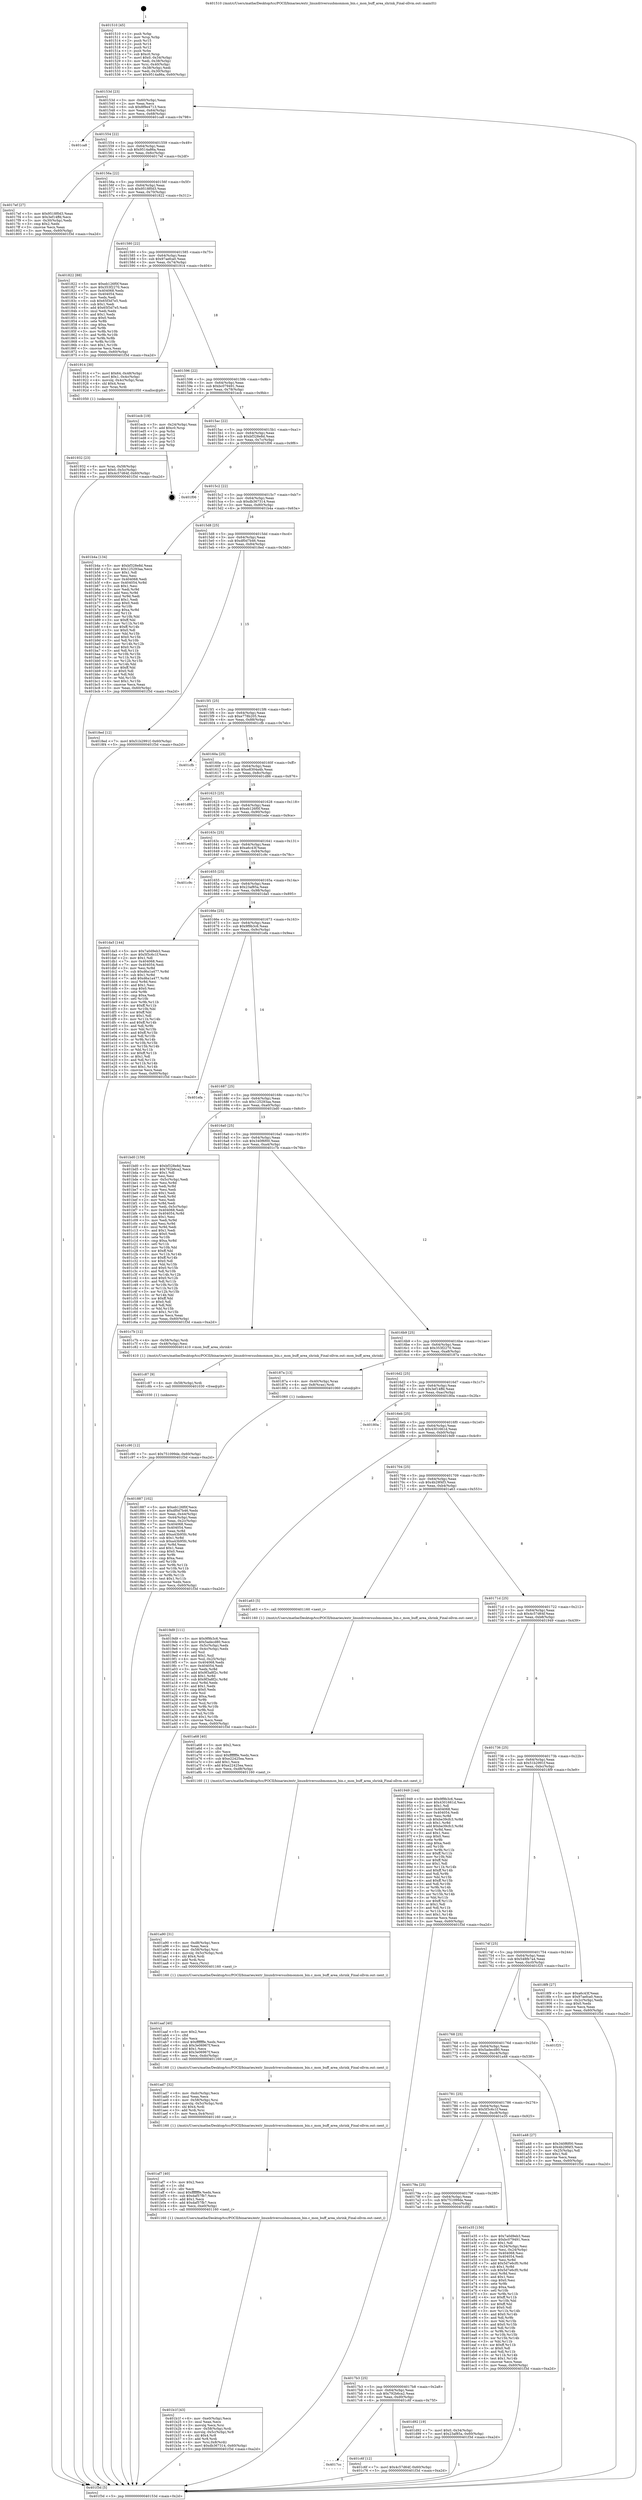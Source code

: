 digraph "0x401510" {
  label = "0x401510 (/mnt/c/Users/mathe/Desktop/tcc/POCII/binaries/extr_linuxdriversusbmonmon_bin.c_mon_buff_area_shrink_Final-ollvm.out::main(0))"
  labelloc = "t"
  node[shape=record]

  Entry [label="",width=0.3,height=0.3,shape=circle,fillcolor=black,style=filled]
  "0x40153d" [label="{
     0x40153d [23]\l
     | [instrs]\l
     &nbsp;&nbsp;0x40153d \<+3\>: mov -0x60(%rbp),%eax\l
     &nbsp;&nbsp;0x401540 \<+2\>: mov %eax,%ecx\l
     &nbsp;&nbsp;0x401542 \<+6\>: sub $0x8f9e4713,%ecx\l
     &nbsp;&nbsp;0x401548 \<+3\>: mov %eax,-0x64(%rbp)\l
     &nbsp;&nbsp;0x40154b \<+3\>: mov %ecx,-0x68(%rbp)\l
     &nbsp;&nbsp;0x40154e \<+6\>: je 0000000000401ca8 \<main+0x798\>\l
  }"]
  "0x401ca8" [label="{
     0x401ca8\l
  }", style=dashed]
  "0x401554" [label="{
     0x401554 [22]\l
     | [instrs]\l
     &nbsp;&nbsp;0x401554 \<+5\>: jmp 0000000000401559 \<main+0x49\>\l
     &nbsp;&nbsp;0x401559 \<+3\>: mov -0x64(%rbp),%eax\l
     &nbsp;&nbsp;0x40155c \<+5\>: sub $0x9514a86a,%eax\l
     &nbsp;&nbsp;0x401561 \<+3\>: mov %eax,-0x6c(%rbp)\l
     &nbsp;&nbsp;0x401564 \<+6\>: je 00000000004017ef \<main+0x2df\>\l
  }"]
  Exit [label="",width=0.3,height=0.3,shape=circle,fillcolor=black,style=filled,peripheries=2]
  "0x4017ef" [label="{
     0x4017ef [27]\l
     | [instrs]\l
     &nbsp;&nbsp;0x4017ef \<+5\>: mov $0x9518f0d3,%eax\l
     &nbsp;&nbsp;0x4017f4 \<+5\>: mov $0x3ef14ffd,%ecx\l
     &nbsp;&nbsp;0x4017f9 \<+3\>: mov -0x30(%rbp),%edx\l
     &nbsp;&nbsp;0x4017fc \<+3\>: cmp $0x2,%edx\l
     &nbsp;&nbsp;0x4017ff \<+3\>: cmovne %ecx,%eax\l
     &nbsp;&nbsp;0x401802 \<+3\>: mov %eax,-0x60(%rbp)\l
     &nbsp;&nbsp;0x401805 \<+5\>: jmp 0000000000401f3d \<main+0xa2d\>\l
  }"]
  "0x40156a" [label="{
     0x40156a [22]\l
     | [instrs]\l
     &nbsp;&nbsp;0x40156a \<+5\>: jmp 000000000040156f \<main+0x5f\>\l
     &nbsp;&nbsp;0x40156f \<+3\>: mov -0x64(%rbp),%eax\l
     &nbsp;&nbsp;0x401572 \<+5\>: sub $0x9518f0d3,%eax\l
     &nbsp;&nbsp;0x401577 \<+3\>: mov %eax,-0x70(%rbp)\l
     &nbsp;&nbsp;0x40157a \<+6\>: je 0000000000401822 \<main+0x312\>\l
  }"]
  "0x401f3d" [label="{
     0x401f3d [5]\l
     | [instrs]\l
     &nbsp;&nbsp;0x401f3d \<+5\>: jmp 000000000040153d \<main+0x2d\>\l
  }"]
  "0x401510" [label="{
     0x401510 [45]\l
     | [instrs]\l
     &nbsp;&nbsp;0x401510 \<+1\>: push %rbp\l
     &nbsp;&nbsp;0x401511 \<+3\>: mov %rsp,%rbp\l
     &nbsp;&nbsp;0x401514 \<+2\>: push %r15\l
     &nbsp;&nbsp;0x401516 \<+2\>: push %r14\l
     &nbsp;&nbsp;0x401518 \<+2\>: push %r12\l
     &nbsp;&nbsp;0x40151a \<+1\>: push %rbx\l
     &nbsp;&nbsp;0x40151b \<+7\>: sub $0xc0,%rsp\l
     &nbsp;&nbsp;0x401522 \<+7\>: movl $0x0,-0x34(%rbp)\l
     &nbsp;&nbsp;0x401529 \<+3\>: mov %edi,-0x38(%rbp)\l
     &nbsp;&nbsp;0x40152c \<+4\>: mov %rsi,-0x40(%rbp)\l
     &nbsp;&nbsp;0x401530 \<+3\>: mov -0x38(%rbp),%edi\l
     &nbsp;&nbsp;0x401533 \<+3\>: mov %edi,-0x30(%rbp)\l
     &nbsp;&nbsp;0x401536 \<+7\>: movl $0x9514a86a,-0x60(%rbp)\l
  }"]
  "0x401c90" [label="{
     0x401c90 [12]\l
     | [instrs]\l
     &nbsp;&nbsp;0x401c90 \<+7\>: movl $0x751099de,-0x60(%rbp)\l
     &nbsp;&nbsp;0x401c97 \<+5\>: jmp 0000000000401f3d \<main+0xa2d\>\l
  }"]
  "0x401822" [label="{
     0x401822 [88]\l
     | [instrs]\l
     &nbsp;&nbsp;0x401822 \<+5\>: mov $0xeb126f0f,%eax\l
     &nbsp;&nbsp;0x401827 \<+5\>: mov $0x353f2270,%ecx\l
     &nbsp;&nbsp;0x40182c \<+7\>: mov 0x404068,%edx\l
     &nbsp;&nbsp;0x401833 \<+7\>: mov 0x404054,%esi\l
     &nbsp;&nbsp;0x40183a \<+2\>: mov %edx,%edi\l
     &nbsp;&nbsp;0x40183c \<+6\>: sub $0x65f3d7e5,%edi\l
     &nbsp;&nbsp;0x401842 \<+3\>: sub $0x1,%edi\l
     &nbsp;&nbsp;0x401845 \<+6\>: add $0x65f3d7e5,%edi\l
     &nbsp;&nbsp;0x40184b \<+3\>: imul %edi,%edx\l
     &nbsp;&nbsp;0x40184e \<+3\>: and $0x1,%edx\l
     &nbsp;&nbsp;0x401851 \<+3\>: cmp $0x0,%edx\l
     &nbsp;&nbsp;0x401854 \<+4\>: sete %r8b\l
     &nbsp;&nbsp;0x401858 \<+3\>: cmp $0xa,%esi\l
     &nbsp;&nbsp;0x40185b \<+4\>: setl %r9b\l
     &nbsp;&nbsp;0x40185f \<+3\>: mov %r8b,%r10b\l
     &nbsp;&nbsp;0x401862 \<+3\>: and %r9b,%r10b\l
     &nbsp;&nbsp;0x401865 \<+3\>: xor %r9b,%r8b\l
     &nbsp;&nbsp;0x401868 \<+3\>: or %r8b,%r10b\l
     &nbsp;&nbsp;0x40186b \<+4\>: test $0x1,%r10b\l
     &nbsp;&nbsp;0x40186f \<+3\>: cmovne %ecx,%eax\l
     &nbsp;&nbsp;0x401872 \<+3\>: mov %eax,-0x60(%rbp)\l
     &nbsp;&nbsp;0x401875 \<+5\>: jmp 0000000000401f3d \<main+0xa2d\>\l
  }"]
  "0x401580" [label="{
     0x401580 [22]\l
     | [instrs]\l
     &nbsp;&nbsp;0x401580 \<+5\>: jmp 0000000000401585 \<main+0x75\>\l
     &nbsp;&nbsp;0x401585 \<+3\>: mov -0x64(%rbp),%eax\l
     &nbsp;&nbsp;0x401588 \<+5\>: sub $0x97aefca0,%eax\l
     &nbsp;&nbsp;0x40158d \<+3\>: mov %eax,-0x74(%rbp)\l
     &nbsp;&nbsp;0x401590 \<+6\>: je 0000000000401914 \<main+0x404\>\l
  }"]
  "0x401c87" [label="{
     0x401c87 [9]\l
     | [instrs]\l
     &nbsp;&nbsp;0x401c87 \<+4\>: mov -0x58(%rbp),%rdi\l
     &nbsp;&nbsp;0x401c8b \<+5\>: call 0000000000401030 \<free@plt\>\l
     | [calls]\l
     &nbsp;&nbsp;0x401030 \{1\} (unknown)\l
  }"]
  "0x401914" [label="{
     0x401914 [30]\l
     | [instrs]\l
     &nbsp;&nbsp;0x401914 \<+7\>: movl $0x64,-0x48(%rbp)\l
     &nbsp;&nbsp;0x40191b \<+7\>: movl $0x1,-0x4c(%rbp)\l
     &nbsp;&nbsp;0x401922 \<+4\>: movslq -0x4c(%rbp),%rax\l
     &nbsp;&nbsp;0x401926 \<+4\>: shl $0x4,%rax\l
     &nbsp;&nbsp;0x40192a \<+3\>: mov %rax,%rdi\l
     &nbsp;&nbsp;0x40192d \<+5\>: call 0000000000401050 \<malloc@plt\>\l
     | [calls]\l
     &nbsp;&nbsp;0x401050 \{1\} (unknown)\l
  }"]
  "0x401596" [label="{
     0x401596 [22]\l
     | [instrs]\l
     &nbsp;&nbsp;0x401596 \<+5\>: jmp 000000000040159b \<main+0x8b\>\l
     &nbsp;&nbsp;0x40159b \<+3\>: mov -0x64(%rbp),%eax\l
     &nbsp;&nbsp;0x40159e \<+5\>: sub $0xbc079491,%eax\l
     &nbsp;&nbsp;0x4015a3 \<+3\>: mov %eax,-0x78(%rbp)\l
     &nbsp;&nbsp;0x4015a6 \<+6\>: je 0000000000401ecb \<main+0x9bb\>\l
  }"]
  "0x4017cc" [label="{
     0x4017cc\l
  }", style=dashed]
  "0x401ecb" [label="{
     0x401ecb [19]\l
     | [instrs]\l
     &nbsp;&nbsp;0x401ecb \<+3\>: mov -0x24(%rbp),%eax\l
     &nbsp;&nbsp;0x401ece \<+7\>: add $0xc0,%rsp\l
     &nbsp;&nbsp;0x401ed5 \<+1\>: pop %rbx\l
     &nbsp;&nbsp;0x401ed6 \<+2\>: pop %r12\l
     &nbsp;&nbsp;0x401ed8 \<+2\>: pop %r14\l
     &nbsp;&nbsp;0x401eda \<+2\>: pop %r15\l
     &nbsp;&nbsp;0x401edc \<+1\>: pop %rbp\l
     &nbsp;&nbsp;0x401edd \<+1\>: ret\l
  }"]
  "0x4015ac" [label="{
     0x4015ac [22]\l
     | [instrs]\l
     &nbsp;&nbsp;0x4015ac \<+5\>: jmp 00000000004015b1 \<main+0xa1\>\l
     &nbsp;&nbsp;0x4015b1 \<+3\>: mov -0x64(%rbp),%eax\l
     &nbsp;&nbsp;0x4015b4 \<+5\>: sub $0xbf328e8d,%eax\l
     &nbsp;&nbsp;0x4015b9 \<+3\>: mov %eax,-0x7c(%rbp)\l
     &nbsp;&nbsp;0x4015bc \<+6\>: je 0000000000401f06 \<main+0x9f6\>\l
  }"]
  "0x401c6f" [label="{
     0x401c6f [12]\l
     | [instrs]\l
     &nbsp;&nbsp;0x401c6f \<+7\>: movl $0x4c57d64f,-0x60(%rbp)\l
     &nbsp;&nbsp;0x401c76 \<+5\>: jmp 0000000000401f3d \<main+0xa2d\>\l
  }"]
  "0x401f06" [label="{
     0x401f06\l
  }", style=dashed]
  "0x4015c2" [label="{
     0x4015c2 [22]\l
     | [instrs]\l
     &nbsp;&nbsp;0x4015c2 \<+5\>: jmp 00000000004015c7 \<main+0xb7\>\l
     &nbsp;&nbsp;0x4015c7 \<+3\>: mov -0x64(%rbp),%eax\l
     &nbsp;&nbsp;0x4015ca \<+5\>: sub $0xdb367314,%eax\l
     &nbsp;&nbsp;0x4015cf \<+3\>: mov %eax,-0x80(%rbp)\l
     &nbsp;&nbsp;0x4015d2 \<+6\>: je 0000000000401b4a \<main+0x63a\>\l
  }"]
  "0x4017b3" [label="{
     0x4017b3 [25]\l
     | [instrs]\l
     &nbsp;&nbsp;0x4017b3 \<+5\>: jmp 00000000004017b8 \<main+0x2a8\>\l
     &nbsp;&nbsp;0x4017b8 \<+3\>: mov -0x64(%rbp),%eax\l
     &nbsp;&nbsp;0x4017bb \<+5\>: sub $0x792b6ca2,%eax\l
     &nbsp;&nbsp;0x4017c0 \<+6\>: mov %eax,-0xd0(%rbp)\l
     &nbsp;&nbsp;0x4017c6 \<+6\>: je 0000000000401c6f \<main+0x75f\>\l
  }"]
  "0x401b4a" [label="{
     0x401b4a [134]\l
     | [instrs]\l
     &nbsp;&nbsp;0x401b4a \<+5\>: mov $0xbf328e8d,%eax\l
     &nbsp;&nbsp;0x401b4f \<+5\>: mov $0x125293aa,%ecx\l
     &nbsp;&nbsp;0x401b54 \<+2\>: mov $0x1,%dl\l
     &nbsp;&nbsp;0x401b56 \<+2\>: xor %esi,%esi\l
     &nbsp;&nbsp;0x401b58 \<+7\>: mov 0x404068,%edi\l
     &nbsp;&nbsp;0x401b5f \<+8\>: mov 0x404054,%r8d\l
     &nbsp;&nbsp;0x401b67 \<+3\>: sub $0x1,%esi\l
     &nbsp;&nbsp;0x401b6a \<+3\>: mov %edi,%r9d\l
     &nbsp;&nbsp;0x401b6d \<+3\>: add %esi,%r9d\l
     &nbsp;&nbsp;0x401b70 \<+4\>: imul %r9d,%edi\l
     &nbsp;&nbsp;0x401b74 \<+3\>: and $0x1,%edi\l
     &nbsp;&nbsp;0x401b77 \<+3\>: cmp $0x0,%edi\l
     &nbsp;&nbsp;0x401b7a \<+4\>: sete %r10b\l
     &nbsp;&nbsp;0x401b7e \<+4\>: cmp $0xa,%r8d\l
     &nbsp;&nbsp;0x401b82 \<+4\>: setl %r11b\l
     &nbsp;&nbsp;0x401b86 \<+3\>: mov %r10b,%bl\l
     &nbsp;&nbsp;0x401b89 \<+3\>: xor $0xff,%bl\l
     &nbsp;&nbsp;0x401b8c \<+3\>: mov %r11b,%r14b\l
     &nbsp;&nbsp;0x401b8f \<+4\>: xor $0xff,%r14b\l
     &nbsp;&nbsp;0x401b93 \<+3\>: xor $0x0,%dl\l
     &nbsp;&nbsp;0x401b96 \<+3\>: mov %bl,%r15b\l
     &nbsp;&nbsp;0x401b99 \<+4\>: and $0x0,%r15b\l
     &nbsp;&nbsp;0x401b9d \<+3\>: and %dl,%r10b\l
     &nbsp;&nbsp;0x401ba0 \<+3\>: mov %r14b,%r12b\l
     &nbsp;&nbsp;0x401ba3 \<+4\>: and $0x0,%r12b\l
     &nbsp;&nbsp;0x401ba7 \<+3\>: and %dl,%r11b\l
     &nbsp;&nbsp;0x401baa \<+3\>: or %r10b,%r15b\l
     &nbsp;&nbsp;0x401bad \<+3\>: or %r11b,%r12b\l
     &nbsp;&nbsp;0x401bb0 \<+3\>: xor %r12b,%r15b\l
     &nbsp;&nbsp;0x401bb3 \<+3\>: or %r14b,%bl\l
     &nbsp;&nbsp;0x401bb6 \<+3\>: xor $0xff,%bl\l
     &nbsp;&nbsp;0x401bb9 \<+3\>: or $0x0,%dl\l
     &nbsp;&nbsp;0x401bbc \<+2\>: and %dl,%bl\l
     &nbsp;&nbsp;0x401bbe \<+3\>: or %bl,%r15b\l
     &nbsp;&nbsp;0x401bc1 \<+4\>: test $0x1,%r15b\l
     &nbsp;&nbsp;0x401bc5 \<+3\>: cmovne %ecx,%eax\l
     &nbsp;&nbsp;0x401bc8 \<+3\>: mov %eax,-0x60(%rbp)\l
     &nbsp;&nbsp;0x401bcb \<+5\>: jmp 0000000000401f3d \<main+0xa2d\>\l
  }"]
  "0x4015d8" [label="{
     0x4015d8 [25]\l
     | [instrs]\l
     &nbsp;&nbsp;0x4015d8 \<+5\>: jmp 00000000004015dd \<main+0xcd\>\l
     &nbsp;&nbsp;0x4015dd \<+3\>: mov -0x64(%rbp),%eax\l
     &nbsp;&nbsp;0x4015e0 \<+5\>: sub $0xdf0d7b46,%eax\l
     &nbsp;&nbsp;0x4015e5 \<+6\>: mov %eax,-0x84(%rbp)\l
     &nbsp;&nbsp;0x4015eb \<+6\>: je 00000000004018ed \<main+0x3dd\>\l
  }"]
  "0x401d92" [label="{
     0x401d92 [19]\l
     | [instrs]\l
     &nbsp;&nbsp;0x401d92 \<+7\>: movl $0x0,-0x34(%rbp)\l
     &nbsp;&nbsp;0x401d99 \<+7\>: movl $0x23af85a,-0x60(%rbp)\l
     &nbsp;&nbsp;0x401da0 \<+5\>: jmp 0000000000401f3d \<main+0xa2d\>\l
  }"]
  "0x4018ed" [label="{
     0x4018ed [12]\l
     | [instrs]\l
     &nbsp;&nbsp;0x4018ed \<+7\>: movl $0x51b2991f,-0x60(%rbp)\l
     &nbsp;&nbsp;0x4018f4 \<+5\>: jmp 0000000000401f3d \<main+0xa2d\>\l
  }"]
  "0x4015f1" [label="{
     0x4015f1 [25]\l
     | [instrs]\l
     &nbsp;&nbsp;0x4015f1 \<+5\>: jmp 00000000004015f6 \<main+0xe6\>\l
     &nbsp;&nbsp;0x4015f6 \<+3\>: mov -0x64(%rbp),%eax\l
     &nbsp;&nbsp;0x4015f9 \<+5\>: sub $0xe778b205,%eax\l
     &nbsp;&nbsp;0x4015fe \<+6\>: mov %eax,-0x88(%rbp)\l
     &nbsp;&nbsp;0x401604 \<+6\>: je 0000000000401cfb \<main+0x7eb\>\l
  }"]
  "0x40179a" [label="{
     0x40179a [25]\l
     | [instrs]\l
     &nbsp;&nbsp;0x40179a \<+5\>: jmp 000000000040179f \<main+0x28f\>\l
     &nbsp;&nbsp;0x40179f \<+3\>: mov -0x64(%rbp),%eax\l
     &nbsp;&nbsp;0x4017a2 \<+5\>: sub $0x751099de,%eax\l
     &nbsp;&nbsp;0x4017a7 \<+6\>: mov %eax,-0xcc(%rbp)\l
     &nbsp;&nbsp;0x4017ad \<+6\>: je 0000000000401d92 \<main+0x882\>\l
  }"]
  "0x401cfb" [label="{
     0x401cfb\l
  }", style=dashed]
  "0x40160a" [label="{
     0x40160a [25]\l
     | [instrs]\l
     &nbsp;&nbsp;0x40160a \<+5\>: jmp 000000000040160f \<main+0xff\>\l
     &nbsp;&nbsp;0x40160f \<+3\>: mov -0x64(%rbp),%eax\l
     &nbsp;&nbsp;0x401612 \<+5\>: sub $0xe8304a4b,%eax\l
     &nbsp;&nbsp;0x401617 \<+6\>: mov %eax,-0x8c(%rbp)\l
     &nbsp;&nbsp;0x40161d \<+6\>: je 0000000000401d86 \<main+0x876\>\l
  }"]
  "0x401e35" [label="{
     0x401e35 [150]\l
     | [instrs]\l
     &nbsp;&nbsp;0x401e35 \<+5\>: mov $0x7a0d9eb3,%eax\l
     &nbsp;&nbsp;0x401e3a \<+5\>: mov $0xbc079491,%ecx\l
     &nbsp;&nbsp;0x401e3f \<+2\>: mov $0x1,%dl\l
     &nbsp;&nbsp;0x401e41 \<+3\>: mov -0x34(%rbp),%esi\l
     &nbsp;&nbsp;0x401e44 \<+3\>: mov %esi,-0x24(%rbp)\l
     &nbsp;&nbsp;0x401e47 \<+7\>: mov 0x404068,%esi\l
     &nbsp;&nbsp;0x401e4e \<+7\>: mov 0x404054,%edi\l
     &nbsp;&nbsp;0x401e55 \<+3\>: mov %esi,%r8d\l
     &nbsp;&nbsp;0x401e58 \<+7\>: add $0x5d7e6cf0,%r8d\l
     &nbsp;&nbsp;0x401e5f \<+4\>: sub $0x1,%r8d\l
     &nbsp;&nbsp;0x401e63 \<+7\>: sub $0x5d7e6cf0,%r8d\l
     &nbsp;&nbsp;0x401e6a \<+4\>: imul %r8d,%esi\l
     &nbsp;&nbsp;0x401e6e \<+3\>: and $0x1,%esi\l
     &nbsp;&nbsp;0x401e71 \<+3\>: cmp $0x0,%esi\l
     &nbsp;&nbsp;0x401e74 \<+4\>: sete %r9b\l
     &nbsp;&nbsp;0x401e78 \<+3\>: cmp $0xa,%edi\l
     &nbsp;&nbsp;0x401e7b \<+4\>: setl %r10b\l
     &nbsp;&nbsp;0x401e7f \<+3\>: mov %r9b,%r11b\l
     &nbsp;&nbsp;0x401e82 \<+4\>: xor $0xff,%r11b\l
     &nbsp;&nbsp;0x401e86 \<+3\>: mov %r10b,%bl\l
     &nbsp;&nbsp;0x401e89 \<+3\>: xor $0xff,%bl\l
     &nbsp;&nbsp;0x401e8c \<+3\>: xor $0x0,%dl\l
     &nbsp;&nbsp;0x401e8f \<+3\>: mov %r11b,%r14b\l
     &nbsp;&nbsp;0x401e92 \<+4\>: and $0x0,%r14b\l
     &nbsp;&nbsp;0x401e96 \<+3\>: and %dl,%r9b\l
     &nbsp;&nbsp;0x401e99 \<+3\>: mov %bl,%r15b\l
     &nbsp;&nbsp;0x401e9c \<+4\>: and $0x0,%r15b\l
     &nbsp;&nbsp;0x401ea0 \<+3\>: and %dl,%r10b\l
     &nbsp;&nbsp;0x401ea3 \<+3\>: or %r9b,%r14b\l
     &nbsp;&nbsp;0x401ea6 \<+3\>: or %r10b,%r15b\l
     &nbsp;&nbsp;0x401ea9 \<+3\>: xor %r15b,%r14b\l
     &nbsp;&nbsp;0x401eac \<+3\>: or %bl,%r11b\l
     &nbsp;&nbsp;0x401eaf \<+4\>: xor $0xff,%r11b\l
     &nbsp;&nbsp;0x401eb3 \<+3\>: or $0x0,%dl\l
     &nbsp;&nbsp;0x401eb6 \<+3\>: and %dl,%r11b\l
     &nbsp;&nbsp;0x401eb9 \<+3\>: or %r11b,%r14b\l
     &nbsp;&nbsp;0x401ebc \<+4\>: test $0x1,%r14b\l
     &nbsp;&nbsp;0x401ec0 \<+3\>: cmovne %ecx,%eax\l
     &nbsp;&nbsp;0x401ec3 \<+3\>: mov %eax,-0x60(%rbp)\l
     &nbsp;&nbsp;0x401ec6 \<+5\>: jmp 0000000000401f3d \<main+0xa2d\>\l
  }"]
  "0x401d86" [label="{
     0x401d86\l
  }", style=dashed]
  "0x401623" [label="{
     0x401623 [25]\l
     | [instrs]\l
     &nbsp;&nbsp;0x401623 \<+5\>: jmp 0000000000401628 \<main+0x118\>\l
     &nbsp;&nbsp;0x401628 \<+3\>: mov -0x64(%rbp),%eax\l
     &nbsp;&nbsp;0x40162b \<+5\>: sub $0xeb126f0f,%eax\l
     &nbsp;&nbsp;0x401630 \<+6\>: mov %eax,-0x90(%rbp)\l
     &nbsp;&nbsp;0x401636 \<+6\>: je 0000000000401ede \<main+0x9ce\>\l
  }"]
  "0x401b1f" [label="{
     0x401b1f [43]\l
     | [instrs]\l
     &nbsp;&nbsp;0x401b1f \<+6\>: mov -0xe0(%rbp),%ecx\l
     &nbsp;&nbsp;0x401b25 \<+3\>: imul %eax,%ecx\l
     &nbsp;&nbsp;0x401b28 \<+3\>: movslq %ecx,%rsi\l
     &nbsp;&nbsp;0x401b2b \<+4\>: mov -0x58(%rbp),%rdi\l
     &nbsp;&nbsp;0x401b2f \<+4\>: movslq -0x5c(%rbp),%r8\l
     &nbsp;&nbsp;0x401b33 \<+4\>: shl $0x4,%r8\l
     &nbsp;&nbsp;0x401b37 \<+3\>: add %r8,%rdi\l
     &nbsp;&nbsp;0x401b3a \<+4\>: mov %rsi,0x8(%rdi)\l
     &nbsp;&nbsp;0x401b3e \<+7\>: movl $0xdb367314,-0x60(%rbp)\l
     &nbsp;&nbsp;0x401b45 \<+5\>: jmp 0000000000401f3d \<main+0xa2d\>\l
  }"]
  "0x401ede" [label="{
     0x401ede\l
  }", style=dashed]
  "0x40163c" [label="{
     0x40163c [25]\l
     | [instrs]\l
     &nbsp;&nbsp;0x40163c \<+5\>: jmp 0000000000401641 \<main+0x131\>\l
     &nbsp;&nbsp;0x401641 \<+3\>: mov -0x64(%rbp),%eax\l
     &nbsp;&nbsp;0x401644 \<+5\>: sub $0xa6c43f,%eax\l
     &nbsp;&nbsp;0x401649 \<+6\>: mov %eax,-0x94(%rbp)\l
     &nbsp;&nbsp;0x40164f \<+6\>: je 0000000000401c9c \<main+0x78c\>\l
  }"]
  "0x401af7" [label="{
     0x401af7 [40]\l
     | [instrs]\l
     &nbsp;&nbsp;0x401af7 \<+5\>: mov $0x2,%ecx\l
     &nbsp;&nbsp;0x401afc \<+1\>: cltd\l
     &nbsp;&nbsp;0x401afd \<+2\>: idiv %ecx\l
     &nbsp;&nbsp;0x401aff \<+6\>: imul $0xfffffffe,%edx,%ecx\l
     &nbsp;&nbsp;0x401b05 \<+6\>: sub $0xdaf57fb7,%ecx\l
     &nbsp;&nbsp;0x401b0b \<+3\>: add $0x1,%ecx\l
     &nbsp;&nbsp;0x401b0e \<+6\>: add $0xdaf57fb7,%ecx\l
     &nbsp;&nbsp;0x401b14 \<+6\>: mov %ecx,-0xe0(%rbp)\l
     &nbsp;&nbsp;0x401b1a \<+5\>: call 0000000000401160 \<next_i\>\l
     | [calls]\l
     &nbsp;&nbsp;0x401160 \{1\} (/mnt/c/Users/mathe/Desktop/tcc/POCII/binaries/extr_linuxdriversusbmonmon_bin.c_mon_buff_area_shrink_Final-ollvm.out::next_i)\l
  }"]
  "0x401c9c" [label="{
     0x401c9c\l
  }", style=dashed]
  "0x401655" [label="{
     0x401655 [25]\l
     | [instrs]\l
     &nbsp;&nbsp;0x401655 \<+5\>: jmp 000000000040165a \<main+0x14a\>\l
     &nbsp;&nbsp;0x40165a \<+3\>: mov -0x64(%rbp),%eax\l
     &nbsp;&nbsp;0x40165d \<+5\>: sub $0x23af85a,%eax\l
     &nbsp;&nbsp;0x401662 \<+6\>: mov %eax,-0x98(%rbp)\l
     &nbsp;&nbsp;0x401668 \<+6\>: je 0000000000401da5 \<main+0x895\>\l
  }"]
  "0x401ad7" [label="{
     0x401ad7 [32]\l
     | [instrs]\l
     &nbsp;&nbsp;0x401ad7 \<+6\>: mov -0xdc(%rbp),%ecx\l
     &nbsp;&nbsp;0x401add \<+3\>: imul %eax,%ecx\l
     &nbsp;&nbsp;0x401ae0 \<+4\>: mov -0x58(%rbp),%rsi\l
     &nbsp;&nbsp;0x401ae4 \<+4\>: movslq -0x5c(%rbp),%rdi\l
     &nbsp;&nbsp;0x401ae8 \<+4\>: shl $0x4,%rdi\l
     &nbsp;&nbsp;0x401aec \<+3\>: add %rdi,%rsi\l
     &nbsp;&nbsp;0x401aef \<+3\>: mov %ecx,0x4(%rsi)\l
     &nbsp;&nbsp;0x401af2 \<+5\>: call 0000000000401160 \<next_i\>\l
     | [calls]\l
     &nbsp;&nbsp;0x401160 \{1\} (/mnt/c/Users/mathe/Desktop/tcc/POCII/binaries/extr_linuxdriversusbmonmon_bin.c_mon_buff_area_shrink_Final-ollvm.out::next_i)\l
  }"]
  "0x401da5" [label="{
     0x401da5 [144]\l
     | [instrs]\l
     &nbsp;&nbsp;0x401da5 \<+5\>: mov $0x7a0d9eb3,%eax\l
     &nbsp;&nbsp;0x401daa \<+5\>: mov $0x5f3c6c1f,%ecx\l
     &nbsp;&nbsp;0x401daf \<+2\>: mov $0x1,%dl\l
     &nbsp;&nbsp;0x401db1 \<+7\>: mov 0x404068,%esi\l
     &nbsp;&nbsp;0x401db8 \<+7\>: mov 0x404054,%edi\l
     &nbsp;&nbsp;0x401dbf \<+3\>: mov %esi,%r8d\l
     &nbsp;&nbsp;0x401dc2 \<+7\>: sub $0xd6a1a477,%r8d\l
     &nbsp;&nbsp;0x401dc9 \<+4\>: sub $0x1,%r8d\l
     &nbsp;&nbsp;0x401dcd \<+7\>: add $0xd6a1a477,%r8d\l
     &nbsp;&nbsp;0x401dd4 \<+4\>: imul %r8d,%esi\l
     &nbsp;&nbsp;0x401dd8 \<+3\>: and $0x1,%esi\l
     &nbsp;&nbsp;0x401ddb \<+3\>: cmp $0x0,%esi\l
     &nbsp;&nbsp;0x401dde \<+4\>: sete %r9b\l
     &nbsp;&nbsp;0x401de2 \<+3\>: cmp $0xa,%edi\l
     &nbsp;&nbsp;0x401de5 \<+4\>: setl %r10b\l
     &nbsp;&nbsp;0x401de9 \<+3\>: mov %r9b,%r11b\l
     &nbsp;&nbsp;0x401dec \<+4\>: xor $0xff,%r11b\l
     &nbsp;&nbsp;0x401df0 \<+3\>: mov %r10b,%bl\l
     &nbsp;&nbsp;0x401df3 \<+3\>: xor $0xff,%bl\l
     &nbsp;&nbsp;0x401df6 \<+3\>: xor $0x1,%dl\l
     &nbsp;&nbsp;0x401df9 \<+3\>: mov %r11b,%r14b\l
     &nbsp;&nbsp;0x401dfc \<+4\>: and $0xff,%r14b\l
     &nbsp;&nbsp;0x401e00 \<+3\>: and %dl,%r9b\l
     &nbsp;&nbsp;0x401e03 \<+3\>: mov %bl,%r15b\l
     &nbsp;&nbsp;0x401e06 \<+4\>: and $0xff,%r15b\l
     &nbsp;&nbsp;0x401e0a \<+3\>: and %dl,%r10b\l
     &nbsp;&nbsp;0x401e0d \<+3\>: or %r9b,%r14b\l
     &nbsp;&nbsp;0x401e10 \<+3\>: or %r10b,%r15b\l
     &nbsp;&nbsp;0x401e13 \<+3\>: xor %r15b,%r14b\l
     &nbsp;&nbsp;0x401e16 \<+3\>: or %bl,%r11b\l
     &nbsp;&nbsp;0x401e19 \<+4\>: xor $0xff,%r11b\l
     &nbsp;&nbsp;0x401e1d \<+3\>: or $0x1,%dl\l
     &nbsp;&nbsp;0x401e20 \<+3\>: and %dl,%r11b\l
     &nbsp;&nbsp;0x401e23 \<+3\>: or %r11b,%r14b\l
     &nbsp;&nbsp;0x401e26 \<+4\>: test $0x1,%r14b\l
     &nbsp;&nbsp;0x401e2a \<+3\>: cmovne %ecx,%eax\l
     &nbsp;&nbsp;0x401e2d \<+3\>: mov %eax,-0x60(%rbp)\l
     &nbsp;&nbsp;0x401e30 \<+5\>: jmp 0000000000401f3d \<main+0xa2d\>\l
  }"]
  "0x40166e" [label="{
     0x40166e [25]\l
     | [instrs]\l
     &nbsp;&nbsp;0x40166e \<+5\>: jmp 0000000000401673 \<main+0x163\>\l
     &nbsp;&nbsp;0x401673 \<+3\>: mov -0x64(%rbp),%eax\l
     &nbsp;&nbsp;0x401676 \<+5\>: sub $0x9f9b3c6,%eax\l
     &nbsp;&nbsp;0x40167b \<+6\>: mov %eax,-0x9c(%rbp)\l
     &nbsp;&nbsp;0x401681 \<+6\>: je 0000000000401efa \<main+0x9ea\>\l
  }"]
  "0x401aaf" [label="{
     0x401aaf [40]\l
     | [instrs]\l
     &nbsp;&nbsp;0x401aaf \<+5\>: mov $0x2,%ecx\l
     &nbsp;&nbsp;0x401ab4 \<+1\>: cltd\l
     &nbsp;&nbsp;0x401ab5 \<+2\>: idiv %ecx\l
     &nbsp;&nbsp;0x401ab7 \<+6\>: imul $0xfffffffe,%edx,%ecx\l
     &nbsp;&nbsp;0x401abd \<+6\>: sub $0x3e06967f,%ecx\l
     &nbsp;&nbsp;0x401ac3 \<+3\>: add $0x1,%ecx\l
     &nbsp;&nbsp;0x401ac6 \<+6\>: add $0x3e06967f,%ecx\l
     &nbsp;&nbsp;0x401acc \<+6\>: mov %ecx,-0xdc(%rbp)\l
     &nbsp;&nbsp;0x401ad2 \<+5\>: call 0000000000401160 \<next_i\>\l
     | [calls]\l
     &nbsp;&nbsp;0x401160 \{1\} (/mnt/c/Users/mathe/Desktop/tcc/POCII/binaries/extr_linuxdriversusbmonmon_bin.c_mon_buff_area_shrink_Final-ollvm.out::next_i)\l
  }"]
  "0x401efa" [label="{
     0x401efa\l
  }", style=dashed]
  "0x401687" [label="{
     0x401687 [25]\l
     | [instrs]\l
     &nbsp;&nbsp;0x401687 \<+5\>: jmp 000000000040168c \<main+0x17c\>\l
     &nbsp;&nbsp;0x40168c \<+3\>: mov -0x64(%rbp),%eax\l
     &nbsp;&nbsp;0x40168f \<+5\>: sub $0x125293aa,%eax\l
     &nbsp;&nbsp;0x401694 \<+6\>: mov %eax,-0xa0(%rbp)\l
     &nbsp;&nbsp;0x40169a \<+6\>: je 0000000000401bd0 \<main+0x6c0\>\l
  }"]
  "0x401a90" [label="{
     0x401a90 [31]\l
     | [instrs]\l
     &nbsp;&nbsp;0x401a90 \<+6\>: mov -0xd8(%rbp),%ecx\l
     &nbsp;&nbsp;0x401a96 \<+3\>: imul %eax,%ecx\l
     &nbsp;&nbsp;0x401a99 \<+4\>: mov -0x58(%rbp),%rsi\l
     &nbsp;&nbsp;0x401a9d \<+4\>: movslq -0x5c(%rbp),%rdi\l
     &nbsp;&nbsp;0x401aa1 \<+4\>: shl $0x4,%rdi\l
     &nbsp;&nbsp;0x401aa5 \<+3\>: add %rdi,%rsi\l
     &nbsp;&nbsp;0x401aa8 \<+2\>: mov %ecx,(%rsi)\l
     &nbsp;&nbsp;0x401aaa \<+5\>: call 0000000000401160 \<next_i\>\l
     | [calls]\l
     &nbsp;&nbsp;0x401160 \{1\} (/mnt/c/Users/mathe/Desktop/tcc/POCII/binaries/extr_linuxdriversusbmonmon_bin.c_mon_buff_area_shrink_Final-ollvm.out::next_i)\l
  }"]
  "0x401bd0" [label="{
     0x401bd0 [159]\l
     | [instrs]\l
     &nbsp;&nbsp;0x401bd0 \<+5\>: mov $0xbf328e8d,%eax\l
     &nbsp;&nbsp;0x401bd5 \<+5\>: mov $0x792b6ca2,%ecx\l
     &nbsp;&nbsp;0x401bda \<+2\>: mov $0x1,%dl\l
     &nbsp;&nbsp;0x401bdc \<+2\>: xor %esi,%esi\l
     &nbsp;&nbsp;0x401bde \<+3\>: mov -0x5c(%rbp),%edi\l
     &nbsp;&nbsp;0x401be1 \<+3\>: mov %esi,%r8d\l
     &nbsp;&nbsp;0x401be4 \<+3\>: sub %edi,%r8d\l
     &nbsp;&nbsp;0x401be7 \<+2\>: mov %esi,%edi\l
     &nbsp;&nbsp;0x401be9 \<+3\>: sub $0x1,%edi\l
     &nbsp;&nbsp;0x401bec \<+3\>: add %edi,%r8d\l
     &nbsp;&nbsp;0x401bef \<+2\>: mov %esi,%edi\l
     &nbsp;&nbsp;0x401bf1 \<+3\>: sub %r8d,%edi\l
     &nbsp;&nbsp;0x401bf4 \<+3\>: mov %edi,-0x5c(%rbp)\l
     &nbsp;&nbsp;0x401bf7 \<+7\>: mov 0x404068,%edi\l
     &nbsp;&nbsp;0x401bfe \<+8\>: mov 0x404054,%r8d\l
     &nbsp;&nbsp;0x401c06 \<+3\>: sub $0x1,%esi\l
     &nbsp;&nbsp;0x401c09 \<+3\>: mov %edi,%r9d\l
     &nbsp;&nbsp;0x401c0c \<+3\>: add %esi,%r9d\l
     &nbsp;&nbsp;0x401c0f \<+4\>: imul %r9d,%edi\l
     &nbsp;&nbsp;0x401c13 \<+3\>: and $0x1,%edi\l
     &nbsp;&nbsp;0x401c16 \<+3\>: cmp $0x0,%edi\l
     &nbsp;&nbsp;0x401c19 \<+4\>: sete %r10b\l
     &nbsp;&nbsp;0x401c1d \<+4\>: cmp $0xa,%r8d\l
     &nbsp;&nbsp;0x401c21 \<+4\>: setl %r11b\l
     &nbsp;&nbsp;0x401c25 \<+3\>: mov %r10b,%bl\l
     &nbsp;&nbsp;0x401c28 \<+3\>: xor $0xff,%bl\l
     &nbsp;&nbsp;0x401c2b \<+3\>: mov %r11b,%r14b\l
     &nbsp;&nbsp;0x401c2e \<+4\>: xor $0xff,%r14b\l
     &nbsp;&nbsp;0x401c32 \<+3\>: xor $0x0,%dl\l
     &nbsp;&nbsp;0x401c35 \<+3\>: mov %bl,%r15b\l
     &nbsp;&nbsp;0x401c38 \<+4\>: and $0x0,%r15b\l
     &nbsp;&nbsp;0x401c3c \<+3\>: and %dl,%r10b\l
     &nbsp;&nbsp;0x401c3f \<+3\>: mov %r14b,%r12b\l
     &nbsp;&nbsp;0x401c42 \<+4\>: and $0x0,%r12b\l
     &nbsp;&nbsp;0x401c46 \<+3\>: and %dl,%r11b\l
     &nbsp;&nbsp;0x401c49 \<+3\>: or %r10b,%r15b\l
     &nbsp;&nbsp;0x401c4c \<+3\>: or %r11b,%r12b\l
     &nbsp;&nbsp;0x401c4f \<+3\>: xor %r12b,%r15b\l
     &nbsp;&nbsp;0x401c52 \<+3\>: or %r14b,%bl\l
     &nbsp;&nbsp;0x401c55 \<+3\>: xor $0xff,%bl\l
     &nbsp;&nbsp;0x401c58 \<+3\>: or $0x0,%dl\l
     &nbsp;&nbsp;0x401c5b \<+2\>: and %dl,%bl\l
     &nbsp;&nbsp;0x401c5d \<+3\>: or %bl,%r15b\l
     &nbsp;&nbsp;0x401c60 \<+4\>: test $0x1,%r15b\l
     &nbsp;&nbsp;0x401c64 \<+3\>: cmovne %ecx,%eax\l
     &nbsp;&nbsp;0x401c67 \<+3\>: mov %eax,-0x60(%rbp)\l
     &nbsp;&nbsp;0x401c6a \<+5\>: jmp 0000000000401f3d \<main+0xa2d\>\l
  }"]
  "0x4016a0" [label="{
     0x4016a0 [25]\l
     | [instrs]\l
     &nbsp;&nbsp;0x4016a0 \<+5\>: jmp 00000000004016a5 \<main+0x195\>\l
     &nbsp;&nbsp;0x4016a5 \<+3\>: mov -0x64(%rbp),%eax\l
     &nbsp;&nbsp;0x4016a8 \<+5\>: sub $0x340f6f00,%eax\l
     &nbsp;&nbsp;0x4016ad \<+6\>: mov %eax,-0xa4(%rbp)\l
     &nbsp;&nbsp;0x4016b3 \<+6\>: je 0000000000401c7b \<main+0x76b\>\l
  }"]
  "0x401a68" [label="{
     0x401a68 [40]\l
     | [instrs]\l
     &nbsp;&nbsp;0x401a68 \<+5\>: mov $0x2,%ecx\l
     &nbsp;&nbsp;0x401a6d \<+1\>: cltd\l
     &nbsp;&nbsp;0x401a6e \<+2\>: idiv %ecx\l
     &nbsp;&nbsp;0x401a70 \<+6\>: imul $0xfffffffe,%edx,%ecx\l
     &nbsp;&nbsp;0x401a76 \<+6\>: sub $0xe22425ea,%ecx\l
     &nbsp;&nbsp;0x401a7c \<+3\>: add $0x1,%ecx\l
     &nbsp;&nbsp;0x401a7f \<+6\>: add $0xe22425ea,%ecx\l
     &nbsp;&nbsp;0x401a85 \<+6\>: mov %ecx,-0xd8(%rbp)\l
     &nbsp;&nbsp;0x401a8b \<+5\>: call 0000000000401160 \<next_i\>\l
     | [calls]\l
     &nbsp;&nbsp;0x401160 \{1\} (/mnt/c/Users/mathe/Desktop/tcc/POCII/binaries/extr_linuxdriversusbmonmon_bin.c_mon_buff_area_shrink_Final-ollvm.out::next_i)\l
  }"]
  "0x401c7b" [label="{
     0x401c7b [12]\l
     | [instrs]\l
     &nbsp;&nbsp;0x401c7b \<+4\>: mov -0x58(%rbp),%rdi\l
     &nbsp;&nbsp;0x401c7f \<+3\>: mov -0x48(%rbp),%esi\l
     &nbsp;&nbsp;0x401c82 \<+5\>: call 0000000000401410 \<mon_buff_area_shrink\>\l
     | [calls]\l
     &nbsp;&nbsp;0x401410 \{1\} (/mnt/c/Users/mathe/Desktop/tcc/POCII/binaries/extr_linuxdriversusbmonmon_bin.c_mon_buff_area_shrink_Final-ollvm.out::mon_buff_area_shrink)\l
  }"]
  "0x4016b9" [label="{
     0x4016b9 [25]\l
     | [instrs]\l
     &nbsp;&nbsp;0x4016b9 \<+5\>: jmp 00000000004016be \<main+0x1ae\>\l
     &nbsp;&nbsp;0x4016be \<+3\>: mov -0x64(%rbp),%eax\l
     &nbsp;&nbsp;0x4016c1 \<+5\>: sub $0x353f2270,%eax\l
     &nbsp;&nbsp;0x4016c6 \<+6\>: mov %eax,-0xa8(%rbp)\l
     &nbsp;&nbsp;0x4016cc \<+6\>: je 000000000040187a \<main+0x36a\>\l
  }"]
  "0x401781" [label="{
     0x401781 [25]\l
     | [instrs]\l
     &nbsp;&nbsp;0x401781 \<+5\>: jmp 0000000000401786 \<main+0x276\>\l
     &nbsp;&nbsp;0x401786 \<+3\>: mov -0x64(%rbp),%eax\l
     &nbsp;&nbsp;0x401789 \<+5\>: sub $0x5f3c6c1f,%eax\l
     &nbsp;&nbsp;0x40178e \<+6\>: mov %eax,-0xc8(%rbp)\l
     &nbsp;&nbsp;0x401794 \<+6\>: je 0000000000401e35 \<main+0x925\>\l
  }"]
  "0x40187a" [label="{
     0x40187a [13]\l
     | [instrs]\l
     &nbsp;&nbsp;0x40187a \<+4\>: mov -0x40(%rbp),%rax\l
     &nbsp;&nbsp;0x40187e \<+4\>: mov 0x8(%rax),%rdi\l
     &nbsp;&nbsp;0x401882 \<+5\>: call 0000000000401060 \<atoi@plt\>\l
     | [calls]\l
     &nbsp;&nbsp;0x401060 \{1\} (unknown)\l
  }"]
  "0x4016d2" [label="{
     0x4016d2 [25]\l
     | [instrs]\l
     &nbsp;&nbsp;0x4016d2 \<+5\>: jmp 00000000004016d7 \<main+0x1c7\>\l
     &nbsp;&nbsp;0x4016d7 \<+3\>: mov -0x64(%rbp),%eax\l
     &nbsp;&nbsp;0x4016da \<+5\>: sub $0x3ef14ffd,%eax\l
     &nbsp;&nbsp;0x4016df \<+6\>: mov %eax,-0xac(%rbp)\l
     &nbsp;&nbsp;0x4016e5 \<+6\>: je 000000000040180a \<main+0x2fa\>\l
  }"]
  "0x401887" [label="{
     0x401887 [102]\l
     | [instrs]\l
     &nbsp;&nbsp;0x401887 \<+5\>: mov $0xeb126f0f,%ecx\l
     &nbsp;&nbsp;0x40188c \<+5\>: mov $0xdf0d7b46,%edx\l
     &nbsp;&nbsp;0x401891 \<+3\>: mov %eax,-0x44(%rbp)\l
     &nbsp;&nbsp;0x401894 \<+3\>: mov -0x44(%rbp),%eax\l
     &nbsp;&nbsp;0x401897 \<+3\>: mov %eax,-0x2c(%rbp)\l
     &nbsp;&nbsp;0x40189a \<+7\>: mov 0x404068,%eax\l
     &nbsp;&nbsp;0x4018a1 \<+7\>: mov 0x404054,%esi\l
     &nbsp;&nbsp;0x4018a8 \<+3\>: mov %eax,%r8d\l
     &nbsp;&nbsp;0x4018ab \<+7\>: add $0xa43b95fc,%r8d\l
     &nbsp;&nbsp;0x4018b2 \<+4\>: sub $0x1,%r8d\l
     &nbsp;&nbsp;0x4018b6 \<+7\>: sub $0xa43b95fc,%r8d\l
     &nbsp;&nbsp;0x4018bd \<+4\>: imul %r8d,%eax\l
     &nbsp;&nbsp;0x4018c1 \<+3\>: and $0x1,%eax\l
     &nbsp;&nbsp;0x4018c4 \<+3\>: cmp $0x0,%eax\l
     &nbsp;&nbsp;0x4018c7 \<+4\>: sete %r9b\l
     &nbsp;&nbsp;0x4018cb \<+3\>: cmp $0xa,%esi\l
     &nbsp;&nbsp;0x4018ce \<+4\>: setl %r10b\l
     &nbsp;&nbsp;0x4018d2 \<+3\>: mov %r9b,%r11b\l
     &nbsp;&nbsp;0x4018d5 \<+3\>: and %r10b,%r11b\l
     &nbsp;&nbsp;0x4018d8 \<+3\>: xor %r10b,%r9b\l
     &nbsp;&nbsp;0x4018db \<+3\>: or %r9b,%r11b\l
     &nbsp;&nbsp;0x4018de \<+4\>: test $0x1,%r11b\l
     &nbsp;&nbsp;0x4018e2 \<+3\>: cmovne %edx,%ecx\l
     &nbsp;&nbsp;0x4018e5 \<+3\>: mov %ecx,-0x60(%rbp)\l
     &nbsp;&nbsp;0x4018e8 \<+5\>: jmp 0000000000401f3d \<main+0xa2d\>\l
  }"]
  "0x401a48" [label="{
     0x401a48 [27]\l
     | [instrs]\l
     &nbsp;&nbsp;0x401a48 \<+5\>: mov $0x340f6f00,%eax\l
     &nbsp;&nbsp;0x401a4d \<+5\>: mov $0x4b29f4f3,%ecx\l
     &nbsp;&nbsp;0x401a52 \<+3\>: mov -0x25(%rbp),%dl\l
     &nbsp;&nbsp;0x401a55 \<+3\>: test $0x1,%dl\l
     &nbsp;&nbsp;0x401a58 \<+3\>: cmovne %ecx,%eax\l
     &nbsp;&nbsp;0x401a5b \<+3\>: mov %eax,-0x60(%rbp)\l
     &nbsp;&nbsp;0x401a5e \<+5\>: jmp 0000000000401f3d \<main+0xa2d\>\l
  }"]
  "0x40180a" [label="{
     0x40180a\l
  }", style=dashed]
  "0x4016eb" [label="{
     0x4016eb [25]\l
     | [instrs]\l
     &nbsp;&nbsp;0x4016eb \<+5\>: jmp 00000000004016f0 \<main+0x1e0\>\l
     &nbsp;&nbsp;0x4016f0 \<+3\>: mov -0x64(%rbp),%eax\l
     &nbsp;&nbsp;0x4016f3 \<+5\>: sub $0x4301661d,%eax\l
     &nbsp;&nbsp;0x4016f8 \<+6\>: mov %eax,-0xb0(%rbp)\l
     &nbsp;&nbsp;0x4016fe \<+6\>: je 00000000004019d9 \<main+0x4c9\>\l
  }"]
  "0x401768" [label="{
     0x401768 [25]\l
     | [instrs]\l
     &nbsp;&nbsp;0x401768 \<+5\>: jmp 000000000040176d \<main+0x25d\>\l
     &nbsp;&nbsp;0x40176d \<+3\>: mov -0x64(%rbp),%eax\l
     &nbsp;&nbsp;0x401770 \<+5\>: sub $0x5adecd80,%eax\l
     &nbsp;&nbsp;0x401775 \<+6\>: mov %eax,-0xc4(%rbp)\l
     &nbsp;&nbsp;0x40177b \<+6\>: je 0000000000401a48 \<main+0x538\>\l
  }"]
  "0x4019d9" [label="{
     0x4019d9 [111]\l
     | [instrs]\l
     &nbsp;&nbsp;0x4019d9 \<+5\>: mov $0x9f9b3c6,%eax\l
     &nbsp;&nbsp;0x4019de \<+5\>: mov $0x5adecd80,%ecx\l
     &nbsp;&nbsp;0x4019e3 \<+3\>: mov -0x5c(%rbp),%edx\l
     &nbsp;&nbsp;0x4019e6 \<+3\>: cmp -0x4c(%rbp),%edx\l
     &nbsp;&nbsp;0x4019e9 \<+4\>: setl %sil\l
     &nbsp;&nbsp;0x4019ed \<+4\>: and $0x1,%sil\l
     &nbsp;&nbsp;0x4019f1 \<+4\>: mov %sil,-0x25(%rbp)\l
     &nbsp;&nbsp;0x4019f5 \<+7\>: mov 0x404068,%edx\l
     &nbsp;&nbsp;0x4019fc \<+7\>: mov 0x404054,%edi\l
     &nbsp;&nbsp;0x401a03 \<+3\>: mov %edx,%r8d\l
     &nbsp;&nbsp;0x401a06 \<+7\>: add $0x9f3a8f2c,%r8d\l
     &nbsp;&nbsp;0x401a0d \<+4\>: sub $0x1,%r8d\l
     &nbsp;&nbsp;0x401a11 \<+7\>: sub $0x9f3a8f2c,%r8d\l
     &nbsp;&nbsp;0x401a18 \<+4\>: imul %r8d,%edx\l
     &nbsp;&nbsp;0x401a1c \<+3\>: and $0x1,%edx\l
     &nbsp;&nbsp;0x401a1f \<+3\>: cmp $0x0,%edx\l
     &nbsp;&nbsp;0x401a22 \<+4\>: sete %sil\l
     &nbsp;&nbsp;0x401a26 \<+3\>: cmp $0xa,%edi\l
     &nbsp;&nbsp;0x401a29 \<+4\>: setl %r9b\l
     &nbsp;&nbsp;0x401a2d \<+3\>: mov %sil,%r10b\l
     &nbsp;&nbsp;0x401a30 \<+3\>: and %r9b,%r10b\l
     &nbsp;&nbsp;0x401a33 \<+3\>: xor %r9b,%sil\l
     &nbsp;&nbsp;0x401a36 \<+3\>: or %sil,%r10b\l
     &nbsp;&nbsp;0x401a39 \<+4\>: test $0x1,%r10b\l
     &nbsp;&nbsp;0x401a3d \<+3\>: cmovne %ecx,%eax\l
     &nbsp;&nbsp;0x401a40 \<+3\>: mov %eax,-0x60(%rbp)\l
     &nbsp;&nbsp;0x401a43 \<+5\>: jmp 0000000000401f3d \<main+0xa2d\>\l
  }"]
  "0x401704" [label="{
     0x401704 [25]\l
     | [instrs]\l
     &nbsp;&nbsp;0x401704 \<+5\>: jmp 0000000000401709 \<main+0x1f9\>\l
     &nbsp;&nbsp;0x401709 \<+3\>: mov -0x64(%rbp),%eax\l
     &nbsp;&nbsp;0x40170c \<+5\>: sub $0x4b29f4f3,%eax\l
     &nbsp;&nbsp;0x401711 \<+6\>: mov %eax,-0xb4(%rbp)\l
     &nbsp;&nbsp;0x401717 \<+6\>: je 0000000000401a63 \<main+0x553\>\l
  }"]
  "0x401f25" [label="{
     0x401f25\l
  }", style=dashed]
  "0x401a63" [label="{
     0x401a63 [5]\l
     | [instrs]\l
     &nbsp;&nbsp;0x401a63 \<+5\>: call 0000000000401160 \<next_i\>\l
     | [calls]\l
     &nbsp;&nbsp;0x401160 \{1\} (/mnt/c/Users/mathe/Desktop/tcc/POCII/binaries/extr_linuxdriversusbmonmon_bin.c_mon_buff_area_shrink_Final-ollvm.out::next_i)\l
  }"]
  "0x40171d" [label="{
     0x40171d [25]\l
     | [instrs]\l
     &nbsp;&nbsp;0x40171d \<+5\>: jmp 0000000000401722 \<main+0x212\>\l
     &nbsp;&nbsp;0x401722 \<+3\>: mov -0x64(%rbp),%eax\l
     &nbsp;&nbsp;0x401725 \<+5\>: sub $0x4c57d64f,%eax\l
     &nbsp;&nbsp;0x40172a \<+6\>: mov %eax,-0xb8(%rbp)\l
     &nbsp;&nbsp;0x401730 \<+6\>: je 0000000000401949 \<main+0x439\>\l
  }"]
  "0x401932" [label="{
     0x401932 [23]\l
     | [instrs]\l
     &nbsp;&nbsp;0x401932 \<+4\>: mov %rax,-0x58(%rbp)\l
     &nbsp;&nbsp;0x401936 \<+7\>: movl $0x0,-0x5c(%rbp)\l
     &nbsp;&nbsp;0x40193d \<+7\>: movl $0x4c57d64f,-0x60(%rbp)\l
     &nbsp;&nbsp;0x401944 \<+5\>: jmp 0000000000401f3d \<main+0xa2d\>\l
  }"]
  "0x401949" [label="{
     0x401949 [144]\l
     | [instrs]\l
     &nbsp;&nbsp;0x401949 \<+5\>: mov $0x9f9b3c6,%eax\l
     &nbsp;&nbsp;0x40194e \<+5\>: mov $0x4301661d,%ecx\l
     &nbsp;&nbsp;0x401953 \<+2\>: mov $0x1,%dl\l
     &nbsp;&nbsp;0x401955 \<+7\>: mov 0x404068,%esi\l
     &nbsp;&nbsp;0x40195c \<+7\>: mov 0x404054,%edi\l
     &nbsp;&nbsp;0x401963 \<+3\>: mov %esi,%r8d\l
     &nbsp;&nbsp;0x401966 \<+7\>: sub $0xbe39cfc3,%r8d\l
     &nbsp;&nbsp;0x40196d \<+4\>: sub $0x1,%r8d\l
     &nbsp;&nbsp;0x401971 \<+7\>: add $0xbe39cfc3,%r8d\l
     &nbsp;&nbsp;0x401978 \<+4\>: imul %r8d,%esi\l
     &nbsp;&nbsp;0x40197c \<+3\>: and $0x1,%esi\l
     &nbsp;&nbsp;0x40197f \<+3\>: cmp $0x0,%esi\l
     &nbsp;&nbsp;0x401982 \<+4\>: sete %r9b\l
     &nbsp;&nbsp;0x401986 \<+3\>: cmp $0xa,%edi\l
     &nbsp;&nbsp;0x401989 \<+4\>: setl %r10b\l
     &nbsp;&nbsp;0x40198d \<+3\>: mov %r9b,%r11b\l
     &nbsp;&nbsp;0x401990 \<+4\>: xor $0xff,%r11b\l
     &nbsp;&nbsp;0x401994 \<+3\>: mov %r10b,%bl\l
     &nbsp;&nbsp;0x401997 \<+3\>: xor $0xff,%bl\l
     &nbsp;&nbsp;0x40199a \<+3\>: xor $0x1,%dl\l
     &nbsp;&nbsp;0x40199d \<+3\>: mov %r11b,%r14b\l
     &nbsp;&nbsp;0x4019a0 \<+4\>: and $0xff,%r14b\l
     &nbsp;&nbsp;0x4019a4 \<+3\>: and %dl,%r9b\l
     &nbsp;&nbsp;0x4019a7 \<+3\>: mov %bl,%r15b\l
     &nbsp;&nbsp;0x4019aa \<+4\>: and $0xff,%r15b\l
     &nbsp;&nbsp;0x4019ae \<+3\>: and %dl,%r10b\l
     &nbsp;&nbsp;0x4019b1 \<+3\>: or %r9b,%r14b\l
     &nbsp;&nbsp;0x4019b4 \<+3\>: or %r10b,%r15b\l
     &nbsp;&nbsp;0x4019b7 \<+3\>: xor %r15b,%r14b\l
     &nbsp;&nbsp;0x4019ba \<+3\>: or %bl,%r11b\l
     &nbsp;&nbsp;0x4019bd \<+4\>: xor $0xff,%r11b\l
     &nbsp;&nbsp;0x4019c1 \<+3\>: or $0x1,%dl\l
     &nbsp;&nbsp;0x4019c4 \<+3\>: and %dl,%r11b\l
     &nbsp;&nbsp;0x4019c7 \<+3\>: or %r11b,%r14b\l
     &nbsp;&nbsp;0x4019ca \<+4\>: test $0x1,%r14b\l
     &nbsp;&nbsp;0x4019ce \<+3\>: cmovne %ecx,%eax\l
     &nbsp;&nbsp;0x4019d1 \<+3\>: mov %eax,-0x60(%rbp)\l
     &nbsp;&nbsp;0x4019d4 \<+5\>: jmp 0000000000401f3d \<main+0xa2d\>\l
  }"]
  "0x401736" [label="{
     0x401736 [25]\l
     | [instrs]\l
     &nbsp;&nbsp;0x401736 \<+5\>: jmp 000000000040173b \<main+0x22b\>\l
     &nbsp;&nbsp;0x40173b \<+3\>: mov -0x64(%rbp),%eax\l
     &nbsp;&nbsp;0x40173e \<+5\>: sub $0x51b2991f,%eax\l
     &nbsp;&nbsp;0x401743 \<+6\>: mov %eax,-0xbc(%rbp)\l
     &nbsp;&nbsp;0x401749 \<+6\>: je 00000000004018f9 \<main+0x3e9\>\l
  }"]
  "0x40174f" [label="{
     0x40174f [25]\l
     | [instrs]\l
     &nbsp;&nbsp;0x40174f \<+5\>: jmp 0000000000401754 \<main+0x244\>\l
     &nbsp;&nbsp;0x401754 \<+3\>: mov -0x64(%rbp),%eax\l
     &nbsp;&nbsp;0x401757 \<+5\>: sub $0x548fb7a4,%eax\l
     &nbsp;&nbsp;0x40175c \<+6\>: mov %eax,-0xc0(%rbp)\l
     &nbsp;&nbsp;0x401762 \<+6\>: je 0000000000401f25 \<main+0xa15\>\l
  }"]
  "0x4018f9" [label="{
     0x4018f9 [27]\l
     | [instrs]\l
     &nbsp;&nbsp;0x4018f9 \<+5\>: mov $0xa6c43f,%eax\l
     &nbsp;&nbsp;0x4018fe \<+5\>: mov $0x97aefca0,%ecx\l
     &nbsp;&nbsp;0x401903 \<+3\>: mov -0x2c(%rbp),%edx\l
     &nbsp;&nbsp;0x401906 \<+3\>: cmp $0x0,%edx\l
     &nbsp;&nbsp;0x401909 \<+3\>: cmove %ecx,%eax\l
     &nbsp;&nbsp;0x40190c \<+3\>: mov %eax,-0x60(%rbp)\l
     &nbsp;&nbsp;0x40190f \<+5\>: jmp 0000000000401f3d \<main+0xa2d\>\l
  }"]
  Entry -> "0x401510" [label=" 1"]
  "0x40153d" -> "0x401ca8" [label=" 0"]
  "0x40153d" -> "0x401554" [label=" 21"]
  "0x401ecb" -> Exit [label=" 1"]
  "0x401554" -> "0x4017ef" [label=" 1"]
  "0x401554" -> "0x40156a" [label=" 20"]
  "0x4017ef" -> "0x401f3d" [label=" 1"]
  "0x401510" -> "0x40153d" [label=" 1"]
  "0x401f3d" -> "0x40153d" [label=" 20"]
  "0x401e35" -> "0x401f3d" [label=" 1"]
  "0x40156a" -> "0x401822" [label=" 1"]
  "0x40156a" -> "0x401580" [label=" 19"]
  "0x401822" -> "0x401f3d" [label=" 1"]
  "0x401da5" -> "0x401f3d" [label=" 1"]
  "0x401580" -> "0x401914" [label=" 1"]
  "0x401580" -> "0x401596" [label=" 18"]
  "0x401d92" -> "0x401f3d" [label=" 1"]
  "0x401596" -> "0x401ecb" [label=" 1"]
  "0x401596" -> "0x4015ac" [label=" 17"]
  "0x401c90" -> "0x401f3d" [label=" 1"]
  "0x4015ac" -> "0x401f06" [label=" 0"]
  "0x4015ac" -> "0x4015c2" [label=" 17"]
  "0x401c87" -> "0x401c90" [label=" 1"]
  "0x4015c2" -> "0x401b4a" [label=" 1"]
  "0x4015c2" -> "0x4015d8" [label=" 16"]
  "0x401c6f" -> "0x401f3d" [label=" 1"]
  "0x4015d8" -> "0x4018ed" [label=" 1"]
  "0x4015d8" -> "0x4015f1" [label=" 15"]
  "0x4017b3" -> "0x4017cc" [label=" 0"]
  "0x4015f1" -> "0x401cfb" [label=" 0"]
  "0x4015f1" -> "0x40160a" [label=" 15"]
  "0x401c7b" -> "0x401c87" [label=" 1"]
  "0x40160a" -> "0x401d86" [label=" 0"]
  "0x40160a" -> "0x401623" [label=" 15"]
  "0x40179a" -> "0x4017b3" [label=" 1"]
  "0x401623" -> "0x401ede" [label=" 0"]
  "0x401623" -> "0x40163c" [label=" 15"]
  "0x4017b3" -> "0x401c6f" [label=" 1"]
  "0x40163c" -> "0x401c9c" [label=" 0"]
  "0x40163c" -> "0x401655" [label=" 15"]
  "0x401781" -> "0x40179a" [label=" 2"]
  "0x401655" -> "0x401da5" [label=" 1"]
  "0x401655" -> "0x40166e" [label=" 14"]
  "0x401781" -> "0x401e35" [label=" 1"]
  "0x40166e" -> "0x401efa" [label=" 0"]
  "0x40166e" -> "0x401687" [label=" 14"]
  "0x40179a" -> "0x401d92" [label=" 1"]
  "0x401687" -> "0x401bd0" [label=" 1"]
  "0x401687" -> "0x4016a0" [label=" 13"]
  "0x401bd0" -> "0x401f3d" [label=" 1"]
  "0x4016a0" -> "0x401c7b" [label=" 1"]
  "0x4016a0" -> "0x4016b9" [label=" 12"]
  "0x401b4a" -> "0x401f3d" [label=" 1"]
  "0x4016b9" -> "0x40187a" [label=" 1"]
  "0x4016b9" -> "0x4016d2" [label=" 11"]
  "0x40187a" -> "0x401887" [label=" 1"]
  "0x401887" -> "0x401f3d" [label=" 1"]
  "0x4018ed" -> "0x401f3d" [label=" 1"]
  "0x401b1f" -> "0x401f3d" [label=" 1"]
  "0x4016d2" -> "0x40180a" [label=" 0"]
  "0x4016d2" -> "0x4016eb" [label=" 11"]
  "0x401af7" -> "0x401b1f" [label=" 1"]
  "0x4016eb" -> "0x4019d9" [label=" 2"]
  "0x4016eb" -> "0x401704" [label=" 9"]
  "0x401aaf" -> "0x401ad7" [label=" 1"]
  "0x401704" -> "0x401a63" [label=" 1"]
  "0x401704" -> "0x40171d" [label=" 8"]
  "0x401a90" -> "0x401aaf" [label=" 1"]
  "0x40171d" -> "0x401949" [label=" 2"]
  "0x40171d" -> "0x401736" [label=" 6"]
  "0x401a63" -> "0x401a68" [label=" 1"]
  "0x401736" -> "0x4018f9" [label=" 1"]
  "0x401736" -> "0x40174f" [label=" 5"]
  "0x4018f9" -> "0x401f3d" [label=" 1"]
  "0x401914" -> "0x401932" [label=" 1"]
  "0x401932" -> "0x401f3d" [label=" 1"]
  "0x401949" -> "0x401f3d" [label=" 2"]
  "0x4019d9" -> "0x401f3d" [label=" 2"]
  "0x401a68" -> "0x401a90" [label=" 1"]
  "0x40174f" -> "0x401f25" [label=" 0"]
  "0x40174f" -> "0x401768" [label=" 5"]
  "0x401ad7" -> "0x401af7" [label=" 1"]
  "0x401768" -> "0x401a48" [label=" 2"]
  "0x401768" -> "0x401781" [label=" 3"]
  "0x401a48" -> "0x401f3d" [label=" 2"]
}
